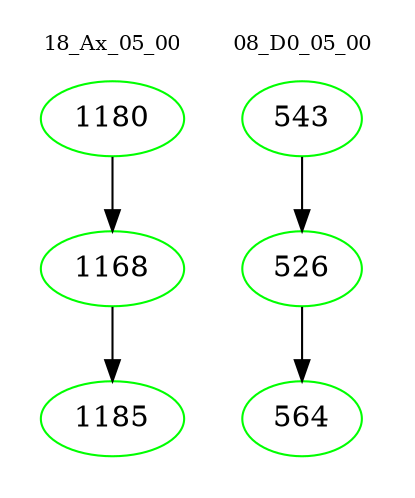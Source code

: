 digraph{
subgraph cluster_0 {
color = white
label = "18_Ax_05_00";
fontsize=10;
T0_1180 [label="1180", color="green"]
T0_1180 -> T0_1168 [color="black"]
T0_1168 [label="1168", color="green"]
T0_1168 -> T0_1185 [color="black"]
T0_1185 [label="1185", color="green"]
}
subgraph cluster_1 {
color = white
label = "08_D0_05_00";
fontsize=10;
T1_543 [label="543", color="green"]
T1_543 -> T1_526 [color="black"]
T1_526 [label="526", color="green"]
T1_526 -> T1_564 [color="black"]
T1_564 [label="564", color="green"]
}
}
